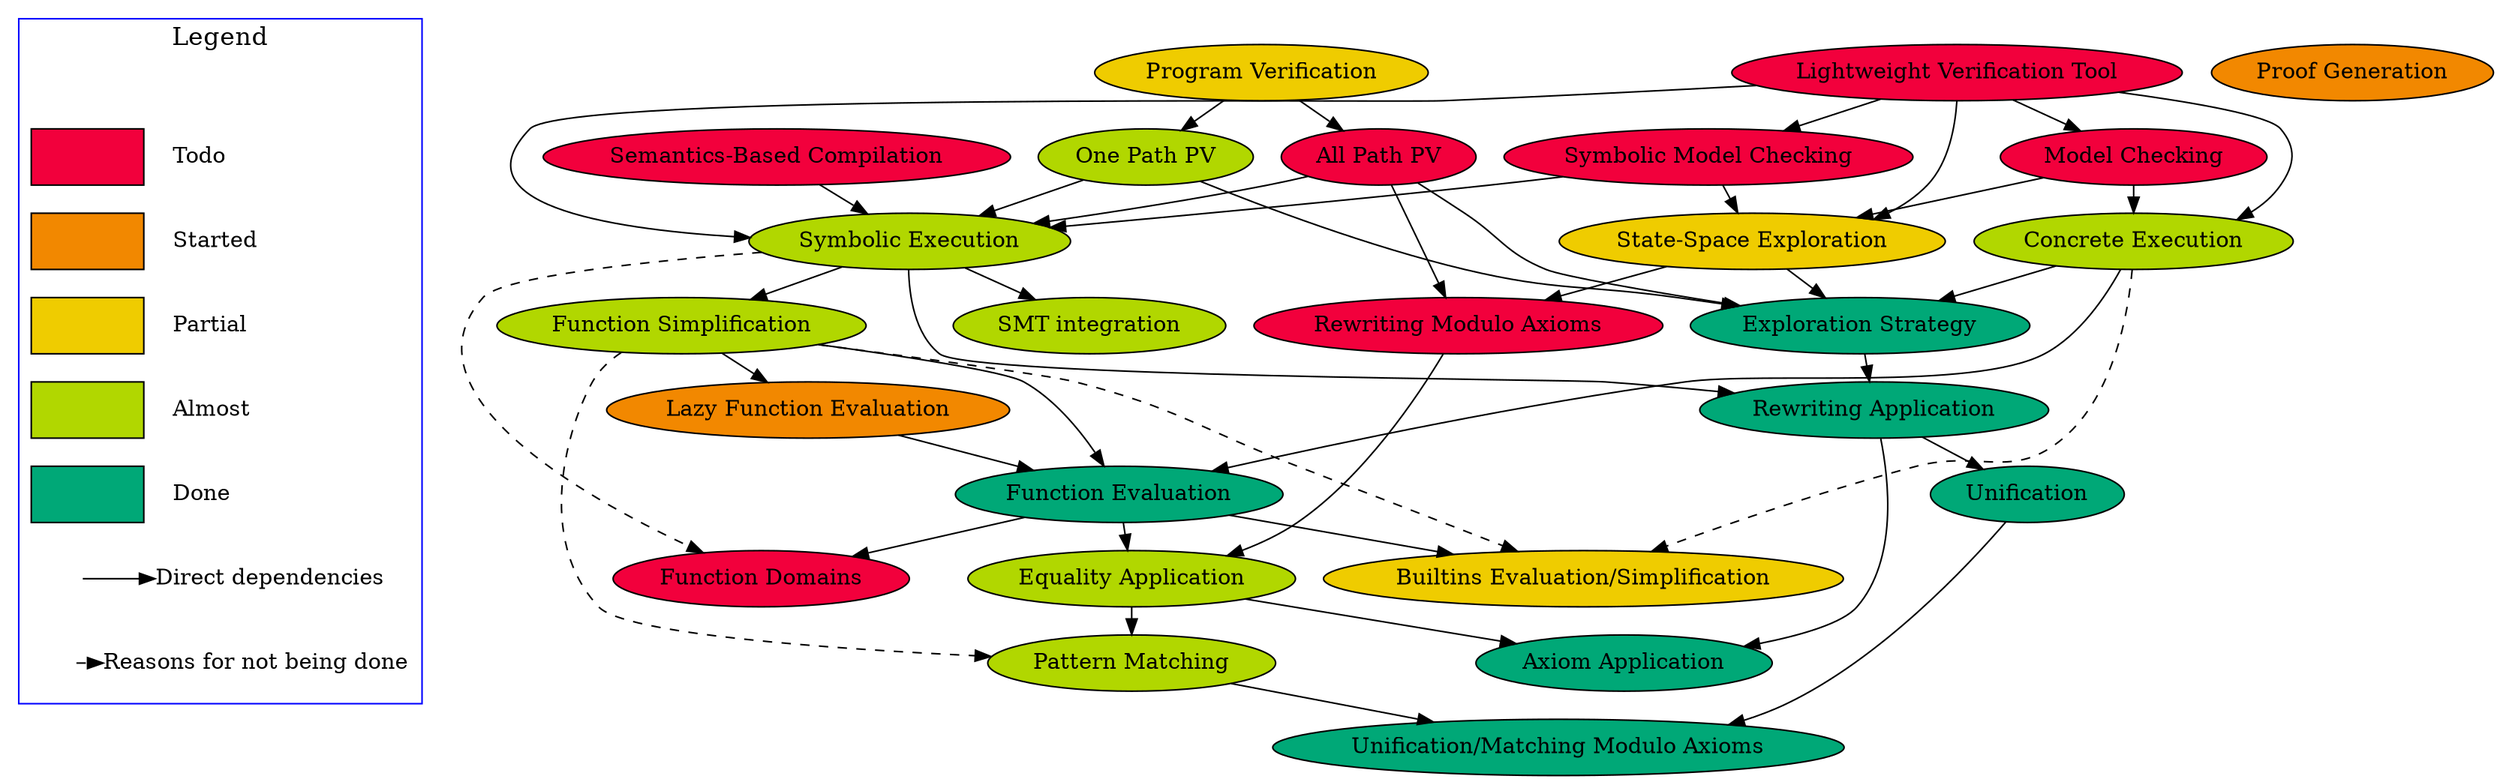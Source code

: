/* Conceptual dependencies between KORE modules.
To build the PDF: 

1. install graphviz
2. dot -Tpdf -odependencies.pdf dependencies.gv

*/
strict digraph Dependencies {

subgraph cluster_legend {
 label="Legend"
 fontsize=16;
 color=blue;
 mindist=0;
 ranksep=0;
 nodesep=0;

 node[shape=box,margin="0,0",width=1, height=0.5];
 edge [style=invis];

 subgraph NodeKeys {
   node [style=filled, label=""];
   TodoKey [fillcolor="#f2003c"];
   StartedKey [fillcolor="#f28800"];
   PartialKey [fillcolor="#efcc00"];
   AlmostKey [fillcolor="#b1d700"];
   DoneKey [fillcolor="#00A877"];
 }
 subgraph LineKeys {
   node [shape=plaintext, fontsize=16];
   DependenciesKey [style=invis,label="", width=0];
   ReasonsKey [style=invis,label="", width=0];
 }
 subgraph Values {
   node [width=2.1];
   node [shape=plaintext];
   Todo [label="Todo\l"];
   Started[label="Started\l"];
   Partial[label="Partial\l"];
   Almost[label="Almost\l"];
   Done [label="Done\l"];
   Dependencies[label="Direct dependencies\l"];
   Reasons[label="Reasons for not being done\l"];
 }
 Legend[style=invis, label="", fontsize=0, height=0, width=0, margin=0];
 Legend -> TodoKey;
 Legend -> Todo;
 TodoKey -> StartedKey;
 Todo -> Started
 StartedKey -> PartialKey;
 Started -> Partial;
 PartialKey -> AlmostKey;
 Partial -> Almost;
 AlmostKey -> DoneKey;
 Almost -> Done;
 DoneKey -> DependenciesKey;
 Done -> Dependencies;
 DependenciesKey -> ReasonsKey;
 Dependencies -> Reasons;

 edge [constraint=false];
 TodoKey -> Todo;
 StartedKey -> Started;
 PartialKey -> Partial;
 AlmostKey -> Almost;
 DoneKey -> Done;
 DependenciesKey -> Dependencies [style=solid];
 ReasonsKey -> Reasons [style=dashed];
}

subgraph todo {
    node [style=filled, fillcolor="#f2003c"];

    allPath [label="All Path PV"];
    functionDomains [label="Function Domains"];
    lightVer [label="Lightweight Verification Tool"];
    moduloAxiomsRew [label="Rewriting Modulo Axioms"];
    mc [label="Model Checking"];
    sbc [label="Semantics-Based Compilation"];
    smc [label="Symbolic Model Checking"];
}

subgraph started {
    node [style=filled, fillcolor="#f28800"];

    lazyFunctions [label="Lazy Function Evaluation"];
    proofs [label="Proof Generation"];
}

subgraph partial {
    node [style=filled, fillcolor="#efcc00"];

    builtins [label="Builtins Evaluation/Simplification"];
    search [label="State-Space Exploration"];
    verification [label="Program Verification"];
}

subgraph almost {
    node [style=filled, fillcolor="#b1d700"];

    concrete [label="Concrete Execution"];
    equality [label="Equality Application"];
    functionSimpl [label="Function Simplification"];
    matching [label="Pattern Matching"];
    onePath [label="One Path PV"];
    smt [label="SMT integration"];
    symbolic [label="Symbolic Execution"];
}

subgraph done {
    node [style=filled, fillcolor="#00A877"];

    axiomApp [label="Axiom Application"];
    functionEval [label="Function Evaluation"];
    moduloAxioms [label="Unification/Matching Modulo Axioms"];
    ruleApp [label="Rewriting Application"];
    strategies [label="Exploration Strategy"];
    unification [label=Unification];
}

allPath -> moduloAxiomsRew;
allPath -> strategies;
allPath ->symbolic;
concrete -> functionEval;
concrete -> strategies;
equality -> axiomApp;
equality -> matching;
functionEval -> builtins;
functionEval -> equality;
functionEval -> functionDomains;
functionSimpl -> functionEval;
functionSimpl -> lazyFunctions;
moduloAxiomsRew -> equality;
lazyFunctions -> functionEval;
lightVer -> concrete;
lightVer -> mc;
lightVer -> search;
lightVer -> smc;
lightVer -> symbolic;
matching -> moduloAxioms;
mc -> search;
mc -> concrete;
onePath -> strategies;
onePath ->symbolic;
ruleApp -> axiomApp;
ruleApp -> unification;
sbc -> symbolic;
search -> moduloAxiomsRew;
search -> strategies;
smc -> search;
smc -> symbolic;
strategies -> ruleApp;
symbolic -> functionSimpl;
symbolic -> ruleApp;
symbolic -> smt;
unification -> moduloAxioms;
verification -> allPath
verification -> onePath;

subgraph completenessDependencies {
    edge [style=dashed];

    concrete -> builtins;
    functionSimpl -> builtins;
    functionSimpl -> matching;
    symbolic -> functionDomains;
}
}
